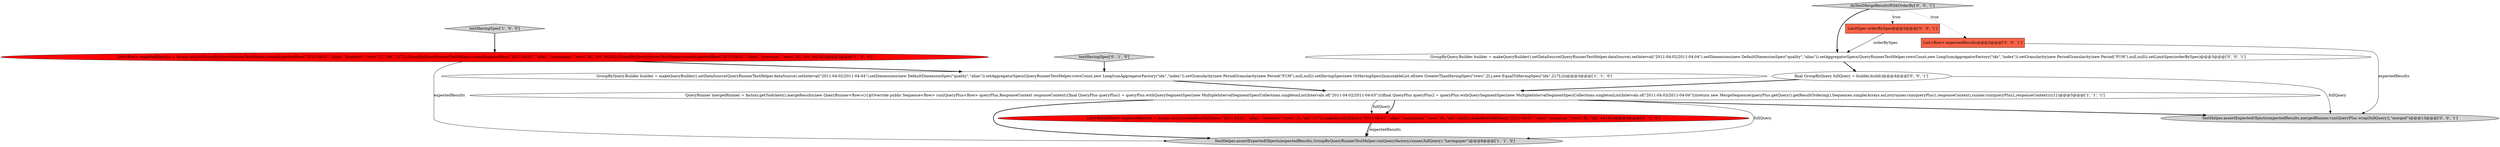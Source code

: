 digraph {
5 [style = filled, label = "testHavingSpec['0', '1', '0']", fillcolor = lightgray, shape = diamond image = "AAA0AAABBB2BBB"];
10 [style = filled, label = "doTestMergeResultsWithOrderBy['0', '0', '1']", fillcolor = lightgray, shape = diamond image = "AAA0AAABBB3BBB"];
4 [style = filled, label = "GroupByQuery.Builder builder = makeQueryBuilder().setDataSource(QueryRunnerTestHelper.dataSource).setInterval(\"2011-04-02/2011-04-04\").setDimensions(new DefaultDimensionSpec(\"quality\",\"alias\")).setAggregatorSpecs(QueryRunnerTestHelper.rowsCount,new LongSumAggregatorFactory(\"idx\",\"index\")).setGranularity(new PeriodGranularity(new Period(\"P1M\"),null,null)).setHavingSpec(new OrHavingSpec(ImmutableList.of(new GreaterThanHavingSpec(\"rows\",2L),new EqualToHavingSpec(\"idx\",217L))))@@@3@@@['1', '1', '0']", fillcolor = white, shape = ellipse image = "AAA0AAABBB1BBB"];
0 [style = filled, label = "TestHelper.assertExpectedObjects(expectedResults,GroupByQueryRunnerTestHelper.runQuery(factory,runner,fullQuery),\"havingspec\")@@@6@@@['1', '1', '0']", fillcolor = lightgray, shape = ellipse image = "AAA0AAABBB1BBB"];
3 [style = filled, label = "testHavingSpec['1', '0', '0']", fillcolor = lightgray, shape = diamond image = "AAA0AAABBB1BBB"];
12 [style = filled, label = "TestHelper.assertExpectedObjects(expectedResults,mergedRunner.run(QueryPlus.wrap(fullQuery)),\"merged\")@@@13@@@['0', '0', '1']", fillcolor = lightgray, shape = ellipse image = "AAA0AAABBB3BBB"];
2 [style = filled, label = "List<Row> expectedResults = Arrays.asList(GroupByQueryRunnerTestHelper.createExpectedRow(\"2011-04-01\",\"alias\",\"business\",\"rows\",2L,\"idx\",217L),GroupByQueryRunnerTestHelper.createExpectedRow(\"2011-04-01\",\"alias\",\"mezzanine\",\"rows\",6L,\"idx\",4420L),GroupByQueryRunnerTestHelper.createExpectedRow(\"2011-04-01\",\"alias\",\"premium\",\"rows\",6L,\"idx\",4416L))@@@3@@@['1', '0', '0']", fillcolor = red, shape = ellipse image = "AAA1AAABBB1BBB"];
11 [style = filled, label = "List<Row> expectedResults@@@2@@@['0', '0', '1']", fillcolor = tomato, shape = box image = "AAA0AAABBB3BBB"];
9 [style = filled, label = "final GroupByQuery fullQuery = builder.build()@@@4@@@['0', '0', '1']", fillcolor = white, shape = ellipse image = "AAA0AAABBB3BBB"];
6 [style = filled, label = "List<ResultRow> expectedResults = Arrays.asList(makeRow(fullQuery,\"2011-04-01\",\"alias\",\"business\",\"rows\",2L,\"idx\",217L),makeRow(fullQuery,\"2011-04-01\",\"alias\",\"mezzanine\",\"rows\",6L,\"idx\",4420L),makeRow(fullQuery,\"2011-04-01\",\"alias\",\"premium\",\"rows\",6L,\"idx\",4416L))@@@5@@@['0', '1', '0']", fillcolor = red, shape = ellipse image = "AAA1AAABBB2BBB"];
8 [style = filled, label = "LimitSpec orderBySpec@@@2@@@['0', '0', '1']", fillcolor = tomato, shape = box image = "AAA0AAABBB3BBB"];
1 [style = filled, label = "QueryRunner mergedRunner = factory.getToolchest().mergeResults(new QueryRunner<Row>(){@Override public Sequence<Row> run(QueryPlus<Row> queryPlus,ResponseContext responseContext){final QueryPlus queryPlus1 = queryPlus.withQuerySegmentSpec(new MultipleIntervalSegmentSpec(Collections.singletonList(Intervals.of(\"2011-04-02/2011-04-03\"))))final QueryPlus queryPlus2 = queryPlus.withQuerySegmentSpec(new MultipleIntervalSegmentSpec(Collections.singletonList(Intervals.of(\"2011-04-03/2011-04-04\"))))return new MergeSequence(queryPlus.getQuery().getResultOrdering(),Sequences.simple(Arrays.asList(runner.run(queryPlus1,responseContext),runner.run(queryPlus2,responseContext))))}})@@@5@@@['1', '1', '1']", fillcolor = white, shape = ellipse image = "AAA0AAABBB1BBB"];
7 [style = filled, label = "GroupByQuery.Builder builder = makeQueryBuilder().setDataSource(QueryRunnerTestHelper.dataSource).setInterval(\"2011-04-02/2011-04-04\").setDimensions(new DefaultDimensionSpec(\"quality\",\"alias\")).setAggregatorSpecs(QueryRunnerTestHelper.rowsCount,new LongSumAggregatorFactory(\"idx\",\"index\")).setGranularity(new PeriodGranularity(new Period(\"P1M\"),null,null)).setLimitSpec(orderBySpec)@@@3@@@['0', '0', '1']", fillcolor = white, shape = ellipse image = "AAA0AAABBB3BBB"];
7->9 [style = bold, label=""];
2->0 [style = solid, label="expectedResults"];
8->7 [style = solid, label="orderBySpec"];
10->8 [style = dotted, label="true"];
4->1 [style = bold, label=""];
1->6 [style = bold, label=""];
6->0 [style = bold, label=""];
1->0 [style = bold, label=""];
1->0 [style = solid, label="fullQuery"];
1->6 [style = solid, label="fullQuery"];
3->2 [style = bold, label=""];
9->1 [style = bold, label=""];
9->12 [style = solid, label="fullQuery"];
10->11 [style = dotted, label="true"];
2->4 [style = bold, label=""];
10->7 [style = bold, label=""];
11->12 [style = solid, label="expectedResults"];
6->0 [style = solid, label="expectedResults"];
5->4 [style = bold, label=""];
1->12 [style = bold, label=""];
}
